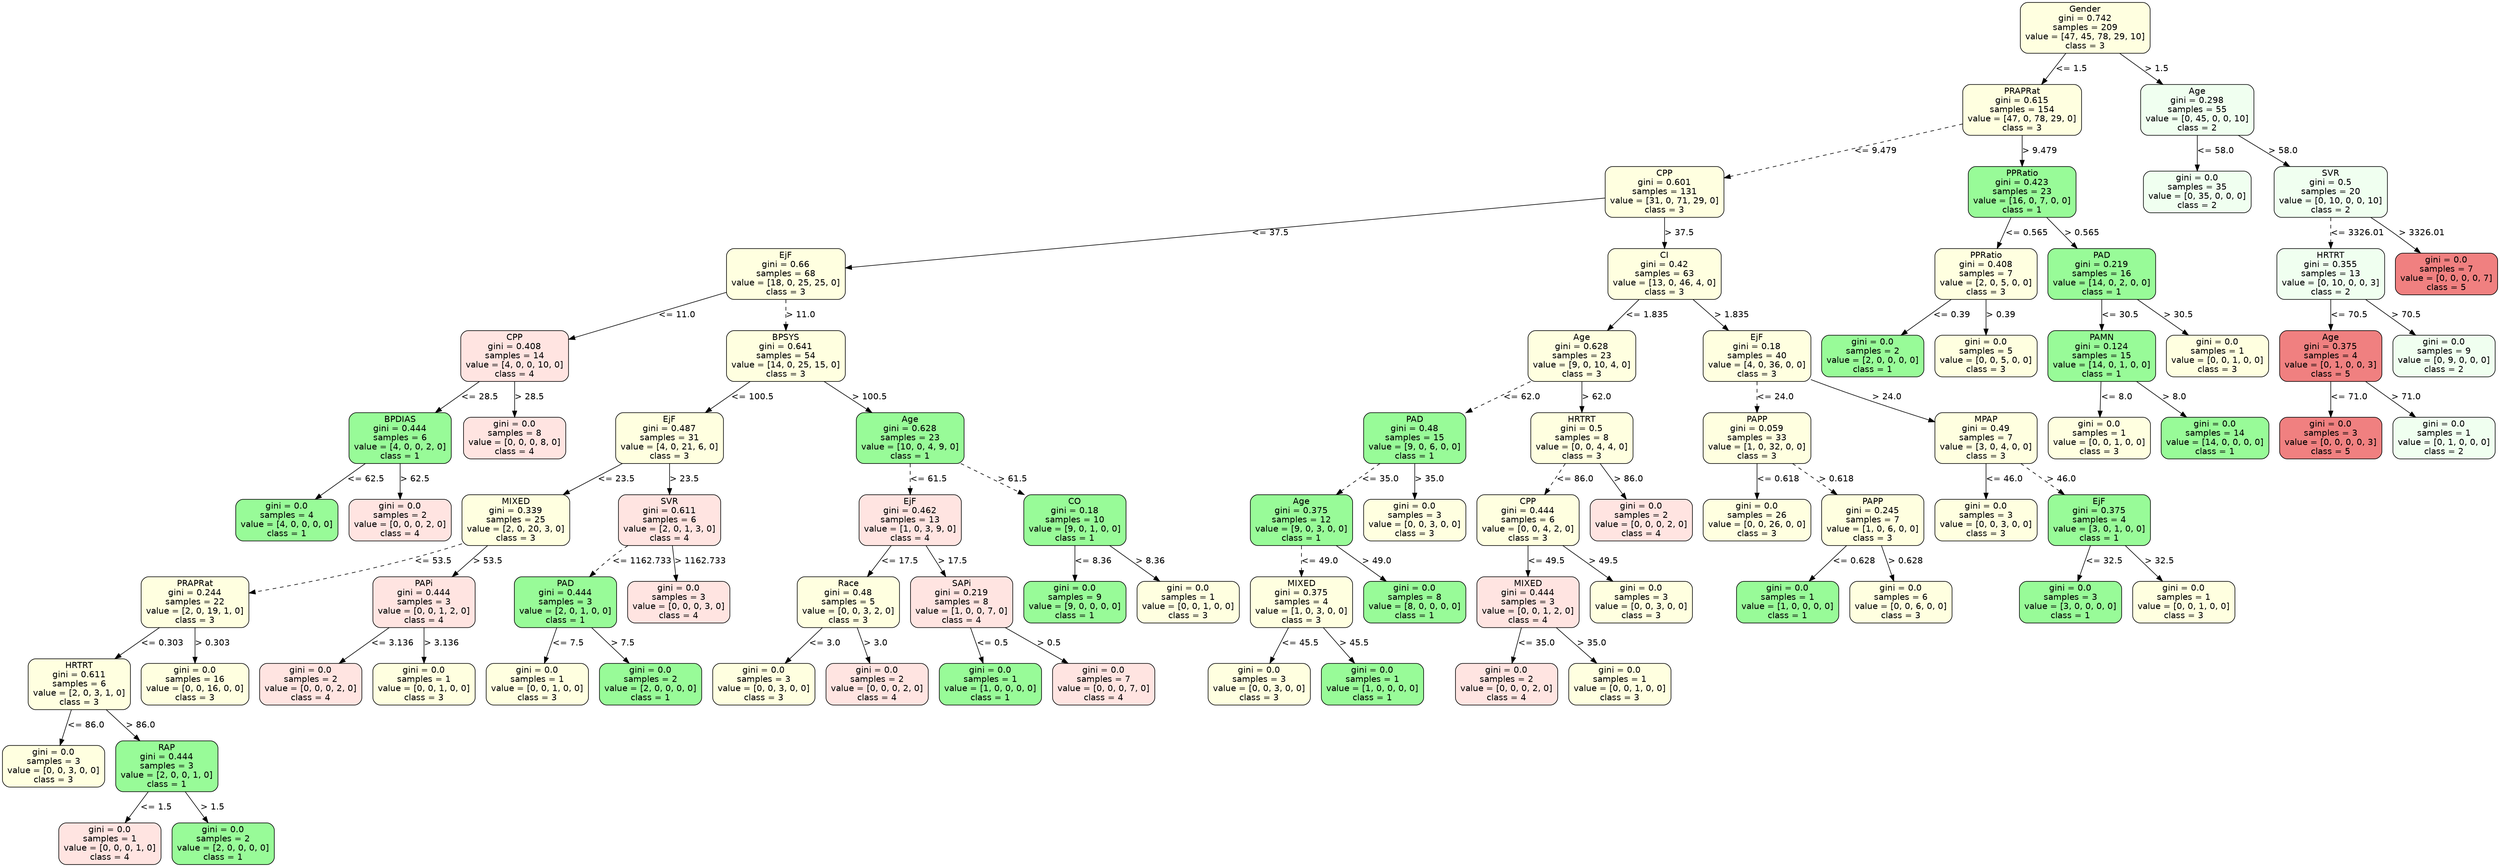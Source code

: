 strict digraph Tree {
	graph [bb="0,0,3481,1408"];
	node [color=black,
		fontname=helvetica,
		label="\N",
		shape=box,
		style="filled, rounded"
	];
	edge [fontname=helvetica];
	0	[fillcolor=lightyellow,
		height=1.1528,
		label="Gender\ngini = 0.742\nsamples = 209\nvalue = [47, 45, 78, 29, 10]\nclass = 3",
		pos="2906,1366.5",
		width=2.4583];
	1	[fillcolor=lightyellow,
		height=1.1528,
		label="PRAPRat\ngini = 0.615\nsamples = 154\nvalue = [47, 0, 78, 29, 0]\nclass = 3",
		pos="2818,1232.5",
		width=2.25];
	0 -> 1	[label="<= 1.5",
		labelangle=45,
		labeldistance=2.5,
		lp="2885,1299.5",
		op="<=",
		param=1.5,
		pos="e,2845.2,1274.3 2878.9,1324.8 2870,1311.5 2860.1,1296.6 2850.8,1282.7",
		style=solid];
	74	[fillcolor=honeydew,
		height=1.1528,
		label="Age\ngini = 0.298\nsamples = 55\nvalue = [0, 45, 0, 0, 10]\nclass = 2",
		pos="3063,1232.5",
		width=2.1528];
	0 -> 74	[label="> 1.5",
		labelangle=-45,
		labeldistance=2.5,
		lp="3005.5,1299.5",
		op=">",
		param=1.5,
		pos="e,3014.8,1274 2954.4,1324.8 2971,1310.8 2989.8,1295 3007,1280.6",
		style=solid];
	2	[fillcolor=lightyellow,
		height=1.1528,
		label="CPP\ngini = 0.601\nsamples = 131\nvalue = [31, 0, 71, 29, 0]\nclass = 3",
		pos="2318,1098.5",
		width=2.25];
	1 -> 2	[label="<= 9.479",
		lp="2610.5,1165.5",
		op="<=",
		param=9.479,
		pos="e,2399.1,1120.9 2736.8,1210.1 2647,1186.3 2502.4,1148.2 2408.8,1123.5",
		style=dashed];
	65	[fillcolor=palegreen,
		height=1.1528,
		label="PPRatio\ngini = 0.423\nsamples = 23\nvalue = [16, 0, 7, 0, 0]\nclass = 1",
		pos="2818,1098.5",
		width=2.0417];
	1 -> 65	[label="> 9.479",
		lp="2841,1165.5",
		op=">",
		param=9.479,
		pos="e,2818,1140.3 2818,1190.8 2818,1178 2818,1163.7 2818,1150.3",
		style=solid];
	3	[fillcolor=lightyellow,
		height=1.1528,
		label="EjF\ngini = 0.66\nsamples = 68\nvalue = [18, 0, 25, 25, 0]\nclass = 3",
		pos="1089,964.5",
		width=2.25];
	2 -> 3	[label="<= 37.5",
		lp="1764.5,1031.5",
		op="<=",
		param=37.5,
		pos="e,1170.2,974.23 2236.9,1088.8 2017.2,1065.2 1411.5,1000.1 1180.3,975.31",
		style=solid];
	38	[fillcolor=lightyellow,
		height=1.1528,
		label="CI\ngini = 0.42\nsamples = 63\nvalue = [13, 0, 46, 4, 0]\nclass = 3",
		pos="2318,964.5",
		width=2.1528];
	2 -> 38	[label="> 37.5",
		lp="2337.5,1031.5",
		op=">",
		param=37.5,
		pos="e,2318,1006.3 2318,1056.8 2318,1044 2318,1029.7 2318,1016.3",
		style=solid];
	4	[fillcolor=mistyrose,
		height=1.1528,
		label="CPP\ngini = 0.408\nsamples = 14\nvalue = [4, 0, 0, 10, 0]\nclass = 4",
		pos="712,830.5",
		width=2.0417];
	3 -> 4	[label="<= 11.0",
		lp="935.5,897.5",
		op="<=",
		param=11.0,
		pos="e,785.53,857.25 1007.7,935.02 944.86,913.03 858.31,882.73 795.08,860.59",
		style=solid];
	9	[fillcolor=lightyellow,
		height=1.1528,
		label="BPSYS\ngini = 0.641\nsamples = 54\nvalue = [14, 0, 25, 15, 0]\nclass = 3",
		pos="1089,830.5",
		width=2.25];
	3 -> 9	[label="> 11.0",
		lp="1108.5,897.5",
		op=">",
		param=11.0,
		pos="e,1089,872.27 1089,922.82 1089,910.02 1089,895.73 1089,882.32",
		style=dashed];
	5	[fillcolor=palegreen,
		height=1.1528,
		label="BPDIAS\ngini = 0.444\nsamples = 6\nvalue = [4, 0, 0, 2, 0]\nclass = 1",
		pos="552,696.5",
		width=1.9444];
	4 -> 5	[label="<= 28.5",
		lp="660.5,763.5",
		op="<=",
		param=28.5,
		pos="e,601.15,738.05 662.69,788.82 645.73,774.83 626.6,759.04 609.07,744.59",
		style=solid];
	8	[fillcolor=mistyrose,
		height=0.94444,
		label="gini = 0.0\nsamples = 8\nvalue = [0, 0, 0, 8, 0]\nclass = 4",
		pos="712,696.5",
		width=1.9444];
	4 -> 8	[label="> 28.5",
		lp="731.5,763.5",
		op=">",
		param=28.5,
		pos="e,712,730.74 712,788.82 712,773.68 712,756.44 712,741.05",
		style=solid];
	6	[fillcolor=palegreen,
		height=0.94444,
		label="gini = 0.0\nsamples = 4\nvalue = [4, 0, 0, 0, 0]\nclass = 1",
		pos="394,562.5",
		width=1.9444];
	5 -> 6	[label="<= 62.5",
		lp="501.5,629.5",
		op="<=",
		param=62.5,
		pos="e,433.53,596.53 503.31,654.82 483.62,638.37 460.98,619.46 441.43,603.12",
		style=solid];
	7	[fillcolor=mistyrose,
		height=0.94444,
		label="gini = 0.0\nsamples = 2\nvalue = [0, 0, 0, 2, 0]\nclass = 4",
		pos="552,562.5",
		width=1.9444];
	5 -> 7	[label="> 62.5",
		lp="571.5,629.5",
		op=">",
		param=62.5,
		pos="e,552,596.74 552,654.82 552,639.68 552,622.44 552,607.05",
		style=solid];
	10	[fillcolor=lightyellow,
		height=1.1528,
		label="EjF\ngini = 0.487\nsamples = 31\nvalue = [4, 0, 21, 6, 0]\nclass = 3",
		pos="929,696.5",
		width=2.0417];
	9 -> 10	[label="<= 100.5",
		lp="1041.5,763.5",
		op="<=",
		param=100.5,
		pos="e,978.15,738.05 1039.7,788.82 1022.7,774.83 1003.6,759.04 986.07,744.59",
		style=solid];
	27	[fillcolor=palegreen,
		height=1.1528,
		label="Age\ngini = 0.628\nsamples = 23\nvalue = [10, 0, 4, 9, 0]\nclass = 1",
		pos="1264,696.5",
		width=2.0417];
	9 -> 27	[label="> 100.5",
		lp="1205,763.5",
		op=">",
		param=100.5,
		pos="e,1210.2,738.05 1142.9,788.82 1161.7,774.7 1182.8,758.76 1202.1,744.2",
		style=solid];
	11	[fillcolor=lightyellow,
		height=1.1528,
		label="MIXED\ngini = 0.339\nsamples = 25\nvalue = [2, 0, 20, 3, 0]\nclass = 3",
		pos="714,562.5",
		width=2.0417];
	10 -> 11	[label="<= 23.5",
		lp="851.5,629.5",
		op="<=",
		param=23.5,
		pos="e,780.21,604.15 863.03,655 839.62,640.62 813.09,624.34 788.98,609.53",
		style=solid];
	22	[fillcolor=mistyrose,
		height=1.1528,
		label="SVR\ngini = 0.611\nsamples = 6\nvalue = [2, 0, 1, 3, 0]\nclass = 4",
		pos="929,562.5",
		width=1.9444];
	10 -> 22	[label="> 23.5",
		lp="948.5,629.5",
		op=">",
		param=23.5,
		pos="e,929,604.27 929,654.82 929,642.02 929,627.73 929,614.32",
		style=solid];
	12	[fillcolor=lightyellow,
		height=1.1528,
		label="PRAPRat\ngini = 0.244\nsamples = 22\nvalue = [2, 0, 19, 1, 0]\nclass = 3",
		pos="267,428.5",
		width=2.0417];
	11 -> 12	[label="<= 53.5",
		lp="596.5,495.5",
		op="<=",
		param=53.5,
		pos="e,340.51,443.29 640.12,524.51 637.06,523.28 634.01,522.1 631,521 537.13,486.72 425.09,460.68 350.35,445.3",
		style=dashed];
	19	[fillcolor=mistyrose,
		height=1.1528,
		label="PAPi\ngini = 0.444\nsamples = 3\nvalue = [0, 0, 1, 2, 0]\nclass = 4",
		pos="587,428.5",
		width=1.9444];
	11 -> 19	[label="> 53.5",
		lp="674.5,495.5",
		op=">",
		param=53.5,
		pos="e,626.23,470.27 674.86,520.82 661.7,507.14 646.9,491.76 633.25,477.57",
		style=solid];
	13	[fillcolor=lightyellow,
		height=1.1528,
		label="HRTRT\ngini = 0.611\nsamples = 6\nvalue = [2, 0, 3, 1, 0]\nclass = 3",
		pos="105,294.5",
		width=1.9444];
	12 -> 13	[label="<= 0.303",
		lp="218.5,361.5",
		op="<=",
		param=0.303,
		pos="e,154.76,336.05 217.07,386.82 199.9,372.83 180.53,357.04 162.79,342.59",
		style=solid];
	18	[fillcolor=lightyellow,
		height=0.94444,
		label="gini = 0.0\nsamples = 16\nvalue = [0, 0, 16, 0, 0]\nclass = 3",
		pos="267,294.5",
		width=2.0417];
	12 -> 18	[label="> 0.303",
		lp="290,361.5",
		op=">",
		param=0.303,
		pos="e,267,328.74 267,386.82 267,371.68 267,354.44 267,339.05",
		style=solid];
	14	[fillcolor=lightyellow,
		height=0.94444,
		label="gini = 0.0\nsamples = 3\nvalue = [0, 0, 3, 0, 0]\nclass = 3",
		pos="70,160.5",
		width=1.9444];
	13 -> 14	[label="<= 86.0",
		lp="112.5,227.5",
		op="<=",
		param=86.0,
		pos="e,78.815,194.74 94.213,252.82 90.16,237.53 85.541,220.11 81.431,204.61",
		style=solid];
	15	[fillcolor=palegreen,
		height=1.1528,
		label="RAP\ngini = 0.444\nsamples = 3\nvalue = [2, 0, 0, 1, 0]\nclass = 1",
		pos="228,160.5",
		width=1.9444];
	13 -> 15	[label="> 86.0",
		lp="190.5,227.5",
		op=">",
		param=86.0,
		pos="e,190.01,202.27 142.91,252.82 155.53,239.27 169.72,224.04 182.84,209.96",
		style=solid];
	16	[fillcolor=mistyrose,
		height=0.94444,
		label="gini = 0.0\nsamples = 1\nvalue = [0, 0, 0, 1, 0]\nclass = 4",
		pos="149,34",
		width=1.9444];
	15 -> 16	[label="<= 1.5",
		lp="211,93.5",
		op="<=",
		param=1.5,
		pos="e,170.18,68.379 202.13,118.73 193.64,105.35 184.19,90.465 175.65,76.995",
		style=solid];
	17	[fillcolor=palegreen,
		height=0.94444,
		label="gini = 0.0\nsamples = 2\nvalue = [2, 0, 0, 0, 0]\nclass = 1",
		pos="307,34",
		width=1.9444];
	15 -> 17	[label="> 1.5",
		lp="290.5,93.5",
		op=">",
		param=1.5,
		pos="e,285.82,68.379 253.87,118.73 262.36,105.35 271.81,90.465 280.35,76.995",
		style=solid];
	20	[fillcolor=mistyrose,
		height=0.94444,
		label="gini = 0.0\nsamples = 2\nvalue = [0, 0, 0, 2, 0]\nclass = 4",
		pos="429,294.5",
		width=1.9444];
	19 -> 20	[label="<= 3.136",
		lp="540.5,361.5",
		op="<=",
		param=3.136,
		pos="e,468.53,328.53 538.31,386.82 518.62,370.37 495.98,351.46 476.43,335.12",
		style=solid];
	21	[fillcolor=lightyellow,
		height=0.94444,
		label="gini = 0.0\nsamples = 1\nvalue = [0, 0, 1, 0, 0]\nclass = 3",
		pos="587,294.5",
		width=1.9444];
	19 -> 21	[label="> 3.136",
		lp="610,361.5",
		op=">",
		param=3.136,
		pos="e,587,328.74 587,386.82 587,371.68 587,354.44 587,339.05",
		style=solid];
	23	[fillcolor=palegreen,
		height=1.1528,
		label="PAD\ngini = 0.444\nsamples = 3\nvalue = [2, 0, 1, 0, 0]\nclass = 1",
		pos="784,428.5",
		width=1.9444];
	22 -> 23	[label="<= 1162.733",
		lp="893.5,495.5",
		op="<=",
		param=1162.733,
		pos="e,821.38,470.14 875.73,520.8 868.64,514.97 861.56,508.94 855,503 846.16,495 837.08,486.14 828.48,477.41",
		style=dashed];
	26	[fillcolor=mistyrose,
		height=0.94444,
		label="gini = 0.0\nsamples = 3\nvalue = [0, 0, 0, 3, 0]\nclass = 4",
		pos="942,428.5",
		width=1.9444];
	22 -> 26	[label="> 1162.733",
		lp="970.5,495.5",
		op=">",
		param=1162.733,
		pos="e,938.73,462.74 933.01,520.82 934.5,505.68 936.2,488.44 937.71,473.05",
		style=solid];
	24	[fillcolor=lightyellow,
		height=0.94444,
		label="gini = 0.0\nsamples = 1\nvalue = [0, 0, 1, 0, 0]\nclass = 3",
		pos="745,294.5",
		width=1.9444];
	23 -> 24	[label="<= 7.5",
		lp="786,361.5",
		op="<=",
		param=7.5,
		pos="e,754.82,328.74 771.98,386.82 767.46,371.53 762.32,354.11 757.74,338.61",
		style=solid];
	25	[fillcolor=palegreen,
		height=0.94444,
		label="gini = 0.0\nsamples = 2\nvalue = [2, 0, 0, 0, 0]\nclass = 1",
		pos="903,294.5",
		width=1.9444];
	23 -> 25	[label="> 7.5",
		lp="863.5,361.5",
		op=">",
		param=7.5,
		pos="e,873.03,328.74 820.67,386.82 835.11,370.8 851.66,352.45 866.12,336.41",
		style=solid];
	28	[fillcolor=mistyrose,
		height=1.1528,
		label="EjF\ngini = 0.462\nsamples = 13\nvalue = [1, 0, 3, 9, 0]\nclass = 4",
		pos="1264,562.5",
		width=1.9444];
	27 -> 28	[label="<= 61.5",
		lp="1287.5,629.5",
		op="<=",
		param=61.5,
		pos="e,1264,604.27 1264,654.82 1264,642.02 1264,627.73 1264,614.32",
		style=dashed];
	35	[fillcolor=palegreen,
		height=1.1528,
		label="CO\ngini = 0.18\nsamples = 10\nvalue = [9, 0, 1, 0, 0]\nclass = 1",
		pos="1495,562.5",
		width=1.9444];
	27 -> 35	[label="> 61.5",
		lp="1406.5,629.5",
		op=">",
		param=61.5,
		pos="e,1424.7,603.7 1334.9,655 1360.5,640.36 1389.6,623.74 1415.9,608.72",
		style=dashed];
	29	[fillcolor=lightyellow,
		height=1.1528,
		label="Race\ngini = 0.48\nsamples = 5\nvalue = [0, 0, 3, 2, 0]\nclass = 3",
		pos="1179,428.5",
		width=1.9444];
	28 -> 29	[label="<= 17.5",
		lp="1248.5,495.5",
		op="<=",
		param=17.5,
		pos="e,1205.3,470.27 1237.8,520.82 1229.2,507.52 1219.6,492.6 1210.7,478.74",
		style=solid];
	32	[fillcolor=mistyrose,
		height=1.1528,
		label="SAPi\ngini = 0.219\nsamples = 8\nvalue = [1, 0, 0, 7, 0]\nclass = 4",
		pos="1337,428.5",
		width=1.9444];
	28 -> 32	[label="> 17.5",
		lp="1322.5,495.5",
		op=">",
		param=17.5,
		pos="e,1314.5,470.27 1286.5,520.82 1293.8,507.64 1301.9,492.89 1309.5,479.14",
		style=solid];
	30	[fillcolor=lightyellow,
		height=0.94444,
		label="gini = 0.0\nsamples = 3\nvalue = [0, 0, 3, 0, 0]\nclass = 3",
		pos="1061,294.5",
		width=1.9444];
	29 -> 30	[label="<= 3.0",
		lp="1144,361.5",
		op="<=",
		param=3.0,
		pos="e,1090.7,328.74 1142.6,386.82 1128.3,370.8 1111.9,352.45 1097.6,336.41",
		style=solid];
	31	[fillcolor=mistyrose,
		height=0.94444,
		label="gini = 0.0\nsamples = 2\nvalue = [0, 0, 0, 2, 0]\nclass = 4",
		pos="1219,294.5",
		width=1.9444];
	29 -> 31	[label="> 3.0",
		lp="1216.5,361.5",
		op=">",
		param=3.0,
		pos="e,1208.9,328.74 1191.3,386.82 1196,371.53 1201.2,354.11 1205.9,338.61",
		style=solid];
	33	[fillcolor=palegreen,
		height=0.94444,
		label="gini = 0.0\nsamples = 1\nvalue = [1, 0, 0, 0, 0]\nclass = 1",
		pos="1377,294.5",
		width=1.9444];
	32 -> 33	[label="<= 0.5",
		lp="1379,361.5",
		op="<=",
		param=0.5,
		pos="e,1366.9,328.74 1349.3,386.82 1354,371.53 1359.2,354.11 1363.9,338.61",
		style=solid];
	34	[fillcolor=mistyrose,
		height=0.94444,
		label="gini = 0.0\nsamples = 7\nvalue = [0, 0, 0, 7, 0]\nclass = 4",
		pos="1535,294.5",
		width=1.9444];
	32 -> 34	[label="> 0.5",
		lp="1457.5,361.5",
		op=">",
		param=0.5,
		pos="e,1485.3,328.62 1397.8,387 1422.9,370.25 1451.9,350.92 1476.7,334.35",
		style=solid];
	36	[fillcolor=palegreen,
		height=0.94444,
		label="gini = 0.0\nsamples = 9\nvalue = [9, 0, 0, 0, 0]\nclass = 1",
		pos="1495,428.5",
		width=1.9444];
	35 -> 36	[label="<= 8.36",
		lp="1518.5,495.5",
		op="<=",
		param=8.36,
		pos="e,1495,462.74 1495,520.82 1495,505.68 1495,488.44 1495,473.05",
		style=solid];
	37	[fillcolor=lightyellow,
		height=0.94444,
		label="gini = 0.0\nsamples = 1\nvalue = [0, 0, 1, 0, 0]\nclass = 3",
		pos="1653,428.5",
		width=1.9444];
	35 -> 37	[label="> 8.36",
		lp="1598.5,495.5",
		op=">",
		param=8.36,
		pos="e,1613.5,462.53 1543.7,520.82 1563.4,504.37 1586,485.46 1605.6,469.12",
		style=solid];
	39	[fillcolor=lightyellow,
		height=1.1528,
		label="Age\ngini = 0.628\nsamples = 23\nvalue = [9, 0, 10, 4, 0]\nclass = 3",
		pos="2202,830.5",
		width=2.0417];
	38 -> 39	[label="<= 1.835",
		lp="2291.5,897.5",
		op="<=",
		param=1.835,
		pos="e,2237.8,872.27 2282.2,922.82 2270.3,909.27 2257,894.04 2244.6,879.96",
		style=solid];
	54	[fillcolor=lightyellow,
		height=1.1528,
		label="EjF\ngini = 0.18\nsamples = 40\nvalue = [4, 0, 36, 0, 0]\nclass = 3",
		pos="2447,830.5",
		width=2.0417];
	38 -> 54	[label="> 1.835",
		lp="2410,897.5",
		op=">",
		param=1.835,
		pos="e,2407.2,872.27 2357.8,922.82 2371.1,909.14 2386.2,893.76 2400,879.57",
		style=solid];
	40	[fillcolor=palegreen,
		height=1.1528,
		label="PAD\ngini = 0.48\nsamples = 15\nvalue = [9, 0, 6, 0, 0]\nclass = 1",
		pos="1969,696.5",
		width=1.9444];
	39 -> 40	[label="<= 62.0",
		lp="2116.5,763.5",
		op="<=",
		param=62.0,
		pos="e,2039.2,737.24 2130.5,789 2104.4,774.22 2074.8,757.43 2048.1,742.31",
		style=dashed];
	47	[fillcolor=lightyellow,
		height=1.1528,
		label="HRTRT\ngini = 0.5\nsamples = 8\nvalue = [0, 0, 4, 4, 0]\nclass = 3",
		pos="2202,696.5",
		width=1.9444];
	39 -> 47	[label="> 62.0",
		lp="2221.5,763.5",
		op=">",
		param=62.0,
		pos="e,2202,738.27 2202,788.82 2202,776.02 2202,761.73 2202,748.32",
		style=solid];
	41	[fillcolor=palegreen,
		height=1.1528,
		label="Age\ngini = 0.375\nsamples = 12\nvalue = [9, 0, 3, 0, 0]\nclass = 1",
		pos="1811,562.5",
		width=1.9444];
	40 -> 41	[label="<= 35.0",
		lp="1918.5,629.5",
		op="<=",
		param=35.0,
		pos="e,1859.5,604.05 1920.3,654.82 1903.6,640.83 1884.7,625.04 1867.4,610.59",
		style=dashed];
	46	[fillcolor=lightyellow,
		height=0.94444,
		label="gini = 0.0\nsamples = 3\nvalue = [0, 0, 3, 0, 0]\nclass = 3",
		pos="1969,562.5",
		width=1.9444];
	40 -> 46	[label="> 35.0",
		lp="1988.5,629.5",
		op=">",
		param=35.0,
		pos="e,1969,596.74 1969,654.82 1969,639.68 1969,622.44 1969,607.05",
		style=solid];
	42	[fillcolor=lightyellow,
		height=1.1528,
		label="MIXED\ngini = 0.375\nsamples = 4\nvalue = [1, 0, 3, 0, 0]\nclass = 3",
		pos="1811,428.5",
		width=1.9444];
	41 -> 42	[label="<= 49.0",
		lp="1834.5,495.5",
		op="<=",
		param=49.0,
		pos="e,1811,470.27 1811,520.82 1811,508.02 1811,493.73 1811,480.32",
		style=dashed];
	45	[fillcolor=palegreen,
		height=0.94444,
		label="gini = 0.0\nsamples = 8\nvalue = [8, 0, 0, 0, 0]\nclass = 1",
		pos="1969,428.5",
		width=1.9444];
	41 -> 45	[label="> 49.0",
		lp="1914.5,495.5",
		op=">",
		param=49.0,
		pos="e,1929.5,462.53 1859.7,520.82 1879.4,504.37 1902,485.46 1921.6,469.12",
		style=solid];
	43	[fillcolor=lightyellow,
		height=0.94444,
		label="gini = 0.0\nsamples = 3\nvalue = [0, 0, 3, 0, 0]\nclass = 3",
		pos="1752,294.5",
		width=1.9444];
	42 -> 43	[label="<= 45.5",
		lp="1807.5,361.5",
		op="<=",
		param=45.5,
		pos="e,1766.9,328.74 1792.8,386.82 1785.9,371.39 1778,353.78 1771.1,338.17",
		style=solid];
	44	[fillcolor=palegreen,
		height=0.94444,
		label="gini = 0.0\nsamples = 1\nvalue = [1, 0, 0, 0, 0]\nclass = 1",
		pos="1910,294.5",
		width=1.9444];
	42 -> 44	[label="> 45.5",
		lp="1883.5,361.5",
		op=">",
		param=45.5,
		pos="e,1885.1,328.74 1841.5,386.82 1853.4,370.95 1867,352.78 1879,336.85",
		style=solid];
	48	[fillcolor=lightyellow,
		height=1.1528,
		label="CPP\ngini = 0.444\nsamples = 6\nvalue = [0, 0, 4, 2, 0]\nclass = 3",
		pos="2127,562.5",
		width=1.9444];
	47 -> 48	[label="<= 86.0",
		lp="2190.5,629.5",
		op="<=",
		param=86.0,
		pos="e,2150.2,604.27 2178.9,654.82 2171.4,641.64 2163,626.89 2155.2,613.14",
		style=dashed];
	53	[fillcolor=mistyrose,
		height=0.94444,
		label="gini = 0.0\nsamples = 2\nvalue = [0, 0, 0, 2, 0]\nclass = 4",
		pos="2285,562.5",
		width=1.9444];
	47 -> 53	[label="> 86.0",
		lp="2265.5,629.5",
		op=">",
		param=86.0,
		pos="e,2264.1,596.74 2227.6,654.82 2237.5,639.1 2248.8,621.11 2258.7,605.29",
		style=solid];
	49	[fillcolor=mistyrose,
		height=1.1528,
		label="MIXED\ngini = 0.444\nsamples = 3\nvalue = [0, 0, 1, 2, 0]\nclass = 4",
		pos="2127,428.5",
		width=1.9444];
	48 -> 49	[label="<= 49.5",
		lp="2150.5,495.5",
		op="<=",
		param=49.5,
		pos="e,2127,470.27 2127,520.82 2127,508.02 2127,493.73 2127,480.32",
		style=solid];
	52	[fillcolor=lightyellow,
		height=0.94444,
		label="gini = 0.0\nsamples = 3\nvalue = [0, 0, 3, 0, 0]\nclass = 3",
		pos="2285,428.5",
		width=1.9444];
	48 -> 52	[label="> 49.5",
		lp="2230.5,495.5",
		op=">",
		param=49.5,
		pos="e,2245.5,462.53 2175.7,520.82 2195.4,504.37 2218,485.46 2237.6,469.12",
		style=solid];
	50	[fillcolor=mistyrose,
		height=0.94444,
		label="gini = 0.0\nsamples = 2\nvalue = [0, 0, 0, 2, 0]\nclass = 4",
		pos="2097,294.5",
		width=1.9444];
	49 -> 50	[label="<= 35.0",
		lp="2136.5,361.5",
		op="<=",
		param=35.0,
		pos="e,2104.6,328.74 2117.8,386.82 2114.3,371.53 2110.3,354.11 2106.8,338.61",
		style=solid];
	51	[fillcolor=lightyellow,
		height=0.94444,
		label="gini = 0.0\nsamples = 1\nvalue = [0, 0, 1, 0, 0]\nclass = 3",
		pos="2255,294.5",
		width=1.9444];
	49 -> 51	[label="> 35.0",
		lp="2214.5,361.5",
		op=">",
		param=35.0,
		pos="e,2222.8,328.74 2166.4,386.82 2182.1,370.66 2200.1,352.11 2215.8,335.97",
		style=solid];
	55	[fillcolor=lightyellow,
		height=1.1528,
		label="PAPP\ngini = 0.059\nsamples = 33\nvalue = [1, 0, 32, 0, 0]\nclass = 3",
		pos="2447,696.5",
		width=2.0417];
	54 -> 55	[label="<= 24.0",
		lp="2470.5,763.5",
		op="<=",
		param=24.0,
		pos="e,2447,738.27 2447,788.82 2447,776.02 2447,761.73 2447,748.32",
		style=dashed];
	60	[fillcolor=lightyellow,
		height=1.1528,
		label="MPAP\ngini = 0.49\nsamples = 7\nvalue = [3, 0, 4, 0, 0]\nclass = 3",
		pos="2767,696.5",
		width=1.9444];
	54 -> 60	[label="> 24.0",
		lp="2627.5,763.5",
		op=">",
		param=24.0,
		pos="e,2696.9,722.78 2520.6,793.18 2523.8,791.74 2526.9,790.35 2530,789 2581.8,766.4 2641.2,743.5 2687.5,726.26",
		style=solid];
	56	[fillcolor=lightyellow,
		height=0.94444,
		label="gini = 0.0\nsamples = 26\nvalue = [0, 0, 26, 0, 0]\nclass = 3",
		pos="2447,562.5",
		width=2.0417];
	55 -> 56	[label="<= 0.618",
		lp="2474.5,629.5",
		op="<=",
		param=0.618,
		pos="e,2447,596.74 2447,654.82 2447,639.68 2447,622.44 2447,607.05",
		style=solid];
	57	[fillcolor=lightyellow,
		height=1.1528,
		label="PAPP\ngini = 0.245\nsamples = 7\nvalue = [1, 0, 6, 0, 0]\nclass = 3",
		pos="2609,562.5",
		width=1.9444];
	55 -> 57	[label="> 0.618",
		lp="2556,629.5",
		op=">",
		param=0.618,
		pos="e,2559.2,604.05 2496.9,654.82 2514.1,640.83 2533.5,625.04 2551.2,610.59",
		style=dashed];
	58	[fillcolor=palegreen,
		height=0.94444,
		label="gini = 0.0\nsamples = 1\nvalue = [1, 0, 0, 0, 0]\nclass = 1",
		pos="2490,428.5",
		width=1.9444];
	57 -> 58	[label="<= 0.628",
		lp="2581.5,495.5",
		op="<=",
		param=0.628,
		pos="e,2520,462.74 2572.3,520.82 2557.9,504.8 2541.3,486.45 2526.9,470.41",
		style=solid];
	59	[fillcolor=lightyellow,
		height=0.94444,
		label="gini = 0.0\nsamples = 6\nvalue = [0, 0, 6, 0, 0]\nclass = 3",
		pos="2648,428.5",
		width=1.9444];
	57 -> 59	[label="> 0.628",
		lp="2653,495.5",
		op=">",
		param=0.628,
		pos="e,2638.2,462.74 2621,520.82 2625.5,505.53 2630.7,488.11 2635.3,472.61",
		style=solid];
	61	[fillcolor=lightyellow,
		height=0.94444,
		label="gini = 0.0\nsamples = 3\nvalue = [0, 0, 3, 0, 0]\nclass = 3",
		pos="2767,562.5",
		width=1.9444];
	60 -> 61	[label="<= 46.0",
		lp="2790.5,629.5",
		op="<=",
		param=46.0,
		pos="e,2767,596.74 2767,654.82 2767,639.68 2767,622.44 2767,607.05",
		style=solid];
	62	[fillcolor=palegreen,
		height=1.1528,
		label="EjF\ngini = 0.375\nsamples = 4\nvalue = [3, 0, 1, 0, 0]\nclass = 1",
		pos="2925,562.5",
		width=1.9444];
	60 -> 62	[label="> 46.0",
		lp="2870.5,629.5",
		op=">",
		param=46.0,
		pos="e,2876.5,604.05 2815.7,654.82 2832.4,640.83 2851.3,625.04 2868.6,610.59",
		style=dashed];
	63	[fillcolor=palegreen,
		height=0.94444,
		label="gini = 0.0\nsamples = 3\nvalue = [3, 0, 0, 0, 0]\nclass = 1",
		pos="2885,428.5",
		width=1.9444];
	62 -> 63	[label="<= 32.5",
		lp="2930.5,495.5",
		op="<=",
		param=32.5,
		pos="e,2895.1,462.74 2912.7,520.82 2908,505.53 2902.8,488.11 2898.1,472.61",
		style=solid];
	64	[fillcolor=lightyellow,
		height=0.94444,
		label="gini = 0.0\nsamples = 1\nvalue = [0, 0, 1, 0, 0]\nclass = 3",
		pos="3043,428.5",
		width=1.9444];
	62 -> 64	[label="> 32.5",
		lp="3007.5,495.5",
		op=">",
		param=32.5,
		pos="e,3013.3,462.74 2961.4,520.82 2975.7,504.8 2992.1,486.45 3006.4,470.41",
		style=solid];
	66	[fillcolor=lightyellow,
		height=1.1528,
		label="PPRatio\ngini = 0.408\nsamples = 7\nvalue = [2, 0, 5, 0, 0]\nclass = 3",
		pos="2767,964.5",
		width=1.9444];
	65 -> 66	[label="<= 0.565",
		lp="2822.5,1031.5",
		op="<=",
		param=0.565,
		pos="e,2782.8,1006.3 2802.3,1056.8 2797.3,1043.9 2791.7,1029.4 2786.5,1015.9",
		style=solid];
	69	[fillcolor=palegreen,
		height=1.1528,
		label="PAD\ngini = 0.219\nsamples = 16\nvalue = [14, 0, 2, 0, 0]\nclass = 1",
		pos="2929,964.5",
		width=2.0417];
	65 -> 69	[label="> 0.565",
		lp="2900,1031.5",
		op=">",
		param=0.565,
		pos="e,2894.7,1006.3 2852.2,1056.8 2863.6,1043.3 2876.4,1028 2888.2,1014",
		style=solid];
	67	[fillcolor=palegreen,
		height=0.94444,
		label="gini = 0.0\nsamples = 2\nvalue = [2, 0, 0, 0, 0]\nclass = 1",
		pos="2609,830.5",
		width=1.9444];
	66 -> 67	[label="<= 0.39",
		lp="2716.5,897.5",
		op="<=",
		param=0.39,
		pos="e,2648.5,864.53 2718.3,922.82 2698.6,906.37 2676,887.46 2656.4,871.12",
		style=solid];
	68	[fillcolor=lightyellow,
		height=0.94444,
		label="gini = 0.0\nsamples = 5\nvalue = [0, 0, 5, 0, 0]\nclass = 3",
		pos="2767,830.5",
		width=1.9444];
	66 -> 68	[label="> 0.39",
		lp="2786.5,897.5",
		op=">",
		param=0.39,
		pos="e,2767,864.74 2767,922.82 2767,907.68 2767,890.44 2767,875.05",
		style=solid];
	70	[fillcolor=palegreen,
		height=1.1528,
		label="PAMN\ngini = 0.124\nsamples = 15\nvalue = [14, 0, 1, 0, 0]\nclass = 1",
		pos="2929,830.5",
		width=2.0417];
	69 -> 70	[label="<= 30.5",
		lp="2952.5,897.5",
		op="<=",
		param=30.5,
		pos="e,2929,872.27 2929,922.82 2929,910.02 2929,895.73 2929,882.32",
		style=solid];
	73	[fillcolor=lightyellow,
		height=0.94444,
		label="gini = 0.0\nsamples = 1\nvalue = [0, 0, 1, 0, 0]\nclass = 3",
		pos="3091,830.5",
		width=1.9444];
	69 -> 73	[label="> 30.5",
		lp="3034.5,897.5",
		op=">",
		param=30.5,
		pos="e,3050.5,864.53 2978.9,922.82 2999.2,906.3 3022.5,887.29 3042.6,870.9",
		style=solid];
	71	[fillcolor=lightyellow,
		height=0.94444,
		label="gini = 0.0\nsamples = 1\nvalue = [0, 0, 1, 0, 0]\nclass = 3",
		pos="2925,696.5",
		width=1.9444];
	70 -> 71	[label="<= 8.0",
		lp="2948,763.5",
		op="<=",
		param=8.0,
		pos="e,2926,730.74 2927.8,788.82 2927.3,773.68 2926.8,756.44 2926.3,741.05",
		style=solid];
	72	[fillcolor=palegreen,
		height=0.94444,
		label="gini = 0.0\nsamples = 14\nvalue = [14, 0, 0, 0, 0]\nclass = 1",
		pos="3087,696.5",
		width=2.0417];
	70 -> 72	[label="> 8.0",
		lp="3028.5,763.5",
		op=">",
		param=8.0,
		pos="e,3047.5,730.53 2977.7,788.82 2997.4,772.37 3020,753.46 3039.6,737.12",
		style=solid];
	75	[fillcolor=honeydew,
		height=0.94444,
		label="gini = 0.0\nsamples = 35\nvalue = [0, 35, 0, 0, 0]\nclass = 2",
		pos="3063,1098.5",
		width=2.0417];
	74 -> 75	[label="<= 58.0",
		lp="3086.5,1165.5",
		op="<=",
		param=58.0,
		pos="e,3063,1132.7 3063,1190.8 3063,1175.7 3063,1158.4 3063,1143.1",
		style=solid];
	76	[fillcolor=honeydew,
		height=1.1528,
		label="SVR\ngini = 0.5\nsamples = 20\nvalue = [0, 10, 0, 0, 10]\nclass = 2",
		pos="3249,1098.5",
		width=2.1528];
	74 -> 76	[label="> 58.0",
		lp="3181.5,1165.5",
		op=">",
		param=58.0,
		pos="e,3191.7,1140.2 3120.1,1191 3140.1,1176.8 3162.7,1160.8 3183.3,1146.1",
		style=solid];
	77	[fillcolor=honeydew,
		height=1.1528,
		label="HRTRT\ngini = 0.355\nsamples = 13\nvalue = [0, 10, 0, 0, 3]\nclass = 2",
		pos="3249,964.5",
		width=2.0417];
	76 -> 77	[label="<= 3326.01",
		lp="3284,1031.5",
		op="<=",
		param=3326.01,
		pos="e,3249,1006.3 3249,1056.8 3249,1044 3249,1029.7 3249,1016.3",
		style=dashed];
	82	[fillcolor=lightcoral,
		height=0.94444,
		label="gini = 0.0\nsamples = 7\nvalue = [0, 0, 0, 0, 7]\nclass = 5",
		pos="3411,964.5",
		width=1.9444];
	76 -> 82	[label="> 3326.01",
		lp="3370.5,1031.5",
		op=">",
		param=3326.01,
		pos="e,3371.8,998.66 3300.9,1056.8 3308.3,1050.8 3315.9,1044.8 3323,1039 3336.3,1028.2 3350.6,1016.3 3363.8,1005.4",
		style=solid];
	78	[fillcolor=lightcoral,
		height=1.1528,
		label="Age\ngini = 0.375\nsamples = 4\nvalue = [0, 1, 0, 0, 3]\nclass = 5",
		pos="3249,830.5",
		width=1.9444];
	77 -> 78	[label="<= 70.5",
		lp="3272.5,897.5",
		op="<=",
		param=70.5,
		pos="e,3249,872.27 3249,922.82 3249,910.02 3249,895.73 3249,882.32",
		style=solid];
	81	[fillcolor=honeydew,
		height=0.94444,
		label="gini = 0.0\nsamples = 9\nvalue = [0, 9, 0, 0, 0]\nclass = 2",
		pos="3407,830.5",
		width=1.9444];
	77 -> 81	[label="> 70.5",
		lp="3352.5,897.5",
		op=">",
		param=70.5,
		pos="e,3367.5,864.53 3297.7,922.82 3317.4,906.37 3340,887.46 3359.6,871.12",
		style=solid];
	79	[fillcolor=lightcoral,
		height=0.94444,
		label="gini = 0.0\nsamples = 3\nvalue = [0, 0, 0, 0, 3]\nclass = 5",
		pos="3249,696.5",
		width=1.9444];
	78 -> 79	[label="<= 71.0",
		lp="3272.5,763.5",
		op="<=",
		param=71.0,
		pos="e,3249,730.74 3249,788.82 3249,773.68 3249,756.44 3249,741.05",
		style=solid];
	80	[fillcolor=honeydew,
		height=0.94444,
		label="gini = 0.0\nsamples = 1\nvalue = [0, 1, 0, 0, 0]\nclass = 2",
		pos="3407,696.5",
		width=1.9444];
	78 -> 80	[label="> 71.0",
		lp="3352.5,763.5",
		op=">",
		param=71.0,
		pos="e,3367.5,730.53 3297.7,788.82 3317.4,772.37 3340,753.46 3359.6,737.12",
		style=solid];
}
